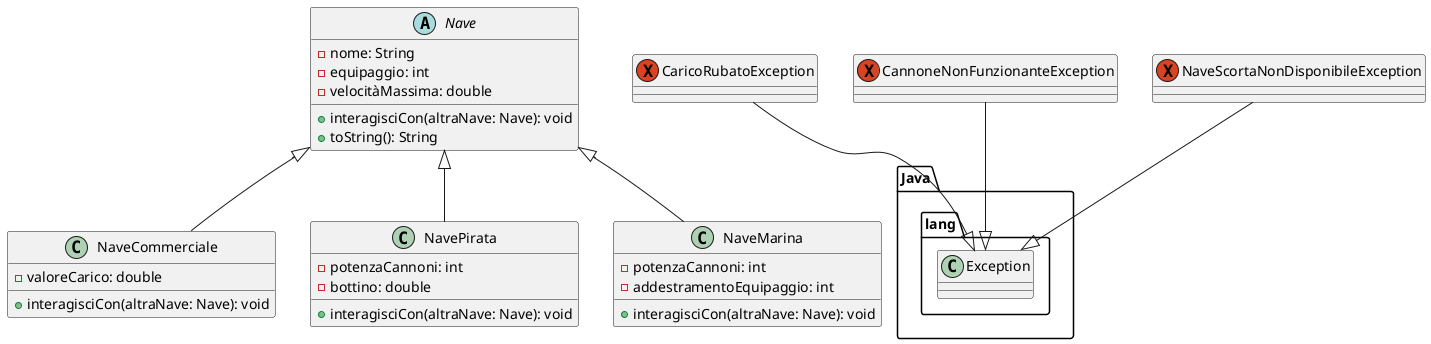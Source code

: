 @startuml
abstract class Nave {
    - nome: String
    - equipaggio: int
    - velocitàMassima: double
    + interagisciCon(altraNave: Nave): void
    + toString(): String
}

class NaveCommerciale {
    - valoreCarico: double
    + interagisciCon(altraNave: Nave): void
}

class NavePirata {
    - potenzaCannoni: int
    - bottino: double
    + interagisciCon(altraNave: Nave): void
}

class NaveMarina {
    - potenzaCannoni: int
    - addestramentoEquipaggio: int
    + interagisciCon(altraNave: Nave): void
}

exception CaricoRubatoException {}

exception CannoneNonFunzionanteException {}

exception NaveScortaNonDisponibileException {}

NaveScortaNonDisponibileException --|> Java.lang.Exception
CannoneNonFunzionanteException --|> Java.lang.Exception
CaricoRubatoException --|> Java.lang.Exception
Nave <|-- NaveCommerciale
Nave <|-- NavePirata
Nave <|-- NaveMarina
@enduml
